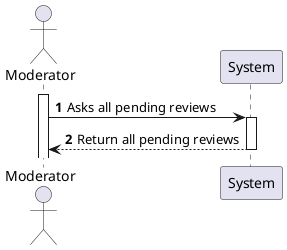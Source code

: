 @startuml
'https://plantuml.com/sequence-diagram

autoactivate on
autonumber

actor "Moderator" as Moderator
participant "System" as System

activate Moderator

Moderator -> System: Asks all pending reviews
System --> Moderator: Return all pending reviews


@enduml

